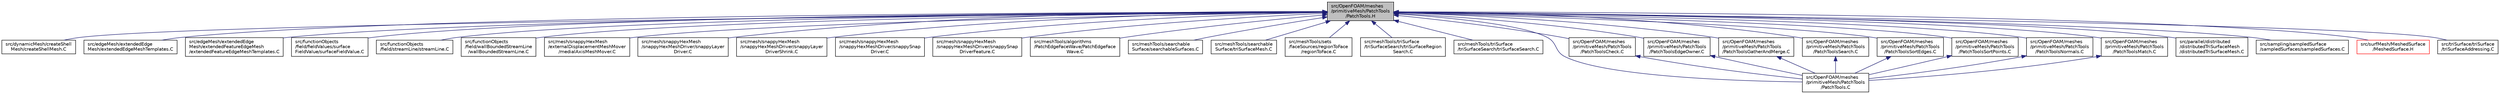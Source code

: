digraph "src/OpenFOAM/meshes/primitiveMesh/PatchTools/PatchTools.H"
{
  bgcolor="transparent";
  edge [fontname="Helvetica",fontsize="10",labelfontname="Helvetica",labelfontsize="10"];
  node [fontname="Helvetica",fontsize="10",shape=record];
  Node159 [label="src/OpenFOAM/meshes\l/primitiveMesh/PatchTools\l/PatchTools.H",height=0.2,width=0.4,color="black", fillcolor="grey75", style="filled", fontcolor="black"];
  Node159 -> Node160 [dir="back",color="midnightblue",fontsize="10",style="solid",fontname="Helvetica"];
  Node160 [label="src/dynamicMesh/createShell\lMesh/createShellMesh.C",height=0.2,width=0.4,color="black",URL="$a00395.html"];
  Node159 -> Node161 [dir="back",color="midnightblue",fontsize="10",style="solid",fontname="Helvetica"];
  Node161 [label="src/edgeMesh/extendedEdge\lMesh/extendedEdgeMeshTemplates.C",height=0.2,width=0.4,color="black",URL="$a01016.html"];
  Node159 -> Node162 [dir="back",color="midnightblue",fontsize="10",style="solid",fontname="Helvetica"];
  Node162 [label="src/edgeMesh/extendedEdge\lMesh/extendedFeatureEdgeMesh\l/extendedFeatureEdgeMeshTemplates.C",height=0.2,width=0.4,color="black",URL="$a01028.html"];
  Node159 -> Node163 [dir="back",color="midnightblue",fontsize="10",style="solid",fontname="Helvetica"];
  Node163 [label="src/functionObjects\l/field/fieldValues/surface\lFieldValue/surfaceFieldValue.C",height=0.2,width=0.4,color="black",URL="$a04649.html"];
  Node159 -> Node164 [dir="back",color="midnightblue",fontsize="10",style="solid",fontname="Helvetica"];
  Node164 [label="src/functionObjects\l/field/streamLine/streamLine.C",height=0.2,width=0.4,color="black",URL="$a04796.html"];
  Node159 -> Node165 [dir="back",color="midnightblue",fontsize="10",style="solid",fontname="Helvetica"];
  Node165 [label="src/functionObjects\l/field/wallBoundedStreamLine\l/wallBoundedStreamLine.C",height=0.2,width=0.4,color="black",URL="$a04841.html"];
  Node159 -> Node166 [dir="back",color="midnightblue",fontsize="10",style="solid",fontname="Helvetica"];
  Node166 [label="src/mesh/snappyHexMesh\l/externalDisplacementMeshMover\l/medialAxisMeshMover.C",height=0.2,width=0.4,color="black",URL="$a07715.html"];
  Node159 -> Node167 [dir="back",color="midnightblue",fontsize="10",style="solid",fontname="Helvetica"];
  Node167 [label="src/mesh/snappyHexMesh\l/snappyHexMeshDriver/snappyLayer\lDriver.C",height=0.2,width=0.4,color="black",URL="$a07814.html",tooltip="All to do with adding cell layers. "];
  Node159 -> Node168 [dir="back",color="midnightblue",fontsize="10",style="solid",fontname="Helvetica"];
  Node168 [label="src/mesh/snappyHexMesh\l/snappyHexMeshDriver/snappyLayer\lDriverShrink.C",height=0.2,width=0.4,color="black",URL="$a07820.html",tooltip="Shrinking mesh (part of adding cell layers) "];
  Node159 -> Node169 [dir="back",color="midnightblue",fontsize="10",style="solid",fontname="Helvetica"];
  Node169 [label="src/mesh/snappyHexMesh\l/snappyHexMeshDriver/snappySnap\lDriver.C",height=0.2,width=0.4,color="black",URL="$a07832.html",tooltip="All to do with snapping to the surface. "];
  Node159 -> Node170 [dir="back",color="midnightblue",fontsize="10",style="solid",fontname="Helvetica"];
  Node170 [label="src/mesh/snappyHexMesh\l/snappyHexMeshDriver/snappySnap\lDriverFeature.C",height=0.2,width=0.4,color="black",URL="$a07838.html"];
  Node159 -> Node171 [dir="back",color="midnightblue",fontsize="10",style="solid",fontname="Helvetica"];
  Node171 [label="src/meshTools/algorithms\l/PatchEdgeFaceWave/PatchEdgeFace\lWave.C",height=0.2,width=0.4,color="black",URL="$a07895.html"];
  Node159 -> Node172 [dir="back",color="midnightblue",fontsize="10",style="solid",fontname="Helvetica"];
  Node172 [label="src/meshTools/searchable\lSurface/searchableSurfaces.C",height=0.2,width=0.4,color="black",URL="$a08522.html"];
  Node159 -> Node173 [dir="back",color="midnightblue",fontsize="10",style="solid",fontname="Helvetica"];
  Node173 [label="src/meshTools/searchable\lSurface/triSurfaceMesh.C",height=0.2,width=0.4,color="black",URL="$a08540.html"];
  Node159 -> Node174 [dir="back",color="midnightblue",fontsize="10",style="solid",fontname="Helvetica"];
  Node174 [label="src/meshTools/sets\l/faceSources/regionToFace\l/regionToFace.C",height=0.2,width=0.4,color="black",URL="$a08711.html"];
  Node159 -> Node175 [dir="back",color="midnightblue",fontsize="10",style="solid",fontname="Helvetica"];
  Node175 [label="src/meshTools/triSurface\l/triSurfaceSearch/triSurfaceRegion\lSearch.C",height=0.2,width=0.4,color="black",URL="$a08927.html"];
  Node159 -> Node176 [dir="back",color="midnightblue",fontsize="10",style="solid",fontname="Helvetica"];
  Node176 [label="src/meshTools/triSurface\l/triSurfaceSearch/triSurfaceSearch.C",height=0.2,width=0.4,color="black",URL="$a08933.html"];
  Node159 -> Node177 [dir="back",color="midnightblue",fontsize="10",style="solid",fontname="Helvetica"];
  Node177 [label="src/OpenFOAM/meshes\l/primitiveMesh/PatchTools\l/PatchTools.C",height=0.2,width=0.4,color="black",URL="$a12617.html"];
  Node159 -> Node178 [dir="back",color="midnightblue",fontsize="10",style="solid",fontname="Helvetica"];
  Node178 [label="src/OpenFOAM/meshes\l/primitiveMesh/PatchTools\l/PatchToolsCheck.C",height=0.2,width=0.4,color="black",URL="$a12623.html"];
  Node178 -> Node177 [dir="back",color="midnightblue",fontsize="10",style="solid",fontname="Helvetica"];
  Node159 -> Node179 [dir="back",color="midnightblue",fontsize="10",style="solid",fontname="Helvetica"];
  Node179 [label="src/OpenFOAM/meshes\l/primitiveMesh/PatchTools\l/PatchToolsEdgeOwner.C",height=0.2,width=0.4,color="black",URL="$a12626.html"];
  Node179 -> Node177 [dir="back",color="midnightblue",fontsize="10",style="solid",fontname="Helvetica"];
  Node159 -> Node180 [dir="back",color="midnightblue",fontsize="10",style="solid",fontname="Helvetica"];
  Node180 [label="src/OpenFOAM/meshes\l/primitiveMesh/PatchTools\l/PatchToolsGatherAndMerge.C",height=0.2,width=0.4,color="black",URL="$a12629.html"];
  Node180 -> Node177 [dir="back",color="midnightblue",fontsize="10",style="solid",fontname="Helvetica"];
  Node159 -> Node181 [dir="back",color="midnightblue",fontsize="10",style="solid",fontname="Helvetica"];
  Node181 [label="src/OpenFOAM/meshes\l/primitiveMesh/PatchTools\l/PatchToolsSearch.C",height=0.2,width=0.4,color="black",URL="$a12638.html",tooltip="Searching and marking zones of the patch. "];
  Node181 -> Node177 [dir="back",color="midnightblue",fontsize="10",style="solid",fontname="Helvetica"];
  Node159 -> Node182 [dir="back",color="midnightblue",fontsize="10",style="solid",fontname="Helvetica"];
  Node182 [label="src/OpenFOAM/meshes\l/primitiveMesh/PatchTools\l/PatchToolsSortEdges.C",height=0.2,width=0.4,color="black",URL="$a12641.html"];
  Node182 -> Node177 [dir="back",color="midnightblue",fontsize="10",style="solid",fontname="Helvetica"];
  Node159 -> Node183 [dir="back",color="midnightblue",fontsize="10",style="solid",fontname="Helvetica"];
  Node183 [label="src/OpenFOAM/meshes\l/primitiveMesh/PatchTools\l/PatchToolsSortPoints.C",height=0.2,width=0.4,color="black",URL="$a12644.html"];
  Node183 -> Node177 [dir="back",color="midnightblue",fontsize="10",style="solid",fontname="Helvetica"];
  Node159 -> Node184 [dir="back",color="midnightblue",fontsize="10",style="solid",fontname="Helvetica"];
  Node184 [label="src/OpenFOAM/meshes\l/primitiveMesh/PatchTools\l/PatchToolsNormals.C",height=0.2,width=0.4,color="black",URL="$a12635.html"];
  Node184 -> Node177 [dir="back",color="midnightblue",fontsize="10",style="solid",fontname="Helvetica"];
  Node159 -> Node185 [dir="back",color="midnightblue",fontsize="10",style="solid",fontname="Helvetica"];
  Node185 [label="src/OpenFOAM/meshes\l/primitiveMesh/PatchTools\l/PatchToolsMatch.C",height=0.2,width=0.4,color="black",URL="$a12632.html"];
  Node185 -> Node177 [dir="back",color="midnightblue",fontsize="10",style="solid",fontname="Helvetica"];
  Node159 -> Node186 [dir="back",color="midnightblue",fontsize="10",style="solid",fontname="Helvetica"];
  Node186 [label="src/parallel/distributed\l/distributedTriSurfaceMesh\l/distributedTriSurfaceMesh.C",height=0.2,width=0.4,color="black",URL="$a13946.html"];
  Node159 -> Node187 [dir="back",color="midnightblue",fontsize="10",style="solid",fontname="Helvetica"];
  Node187 [label="src/sampling/sampledSurface\l/sampledSurfaces/sampledSurfaces.C",height=0.2,width=0.4,color="black",URL="$a15143.html"];
  Node159 -> Node188 [dir="back",color="midnightblue",fontsize="10",style="solid",fontname="Helvetica"];
  Node188 [label="src/surfMesh/MeshedSurface\l/MeshedSurface.H",height=0.2,width=0.4,color="red",URL="$a15362.html"];
  Node159 -> Node278 [dir="back",color="midnightblue",fontsize="10",style="solid",fontname="Helvetica"];
  Node278 [label="src/triSurface/triSurface\l/triSurfaceAddressing.C",height=0.2,width=0.4,color="black",URL="$a17528.html",tooltip="Contains fix for PrimitivePatch addressing (which doesn&#39;t work if surface is non-manifold). Should be moved into PrimitivePatch. "];
}
